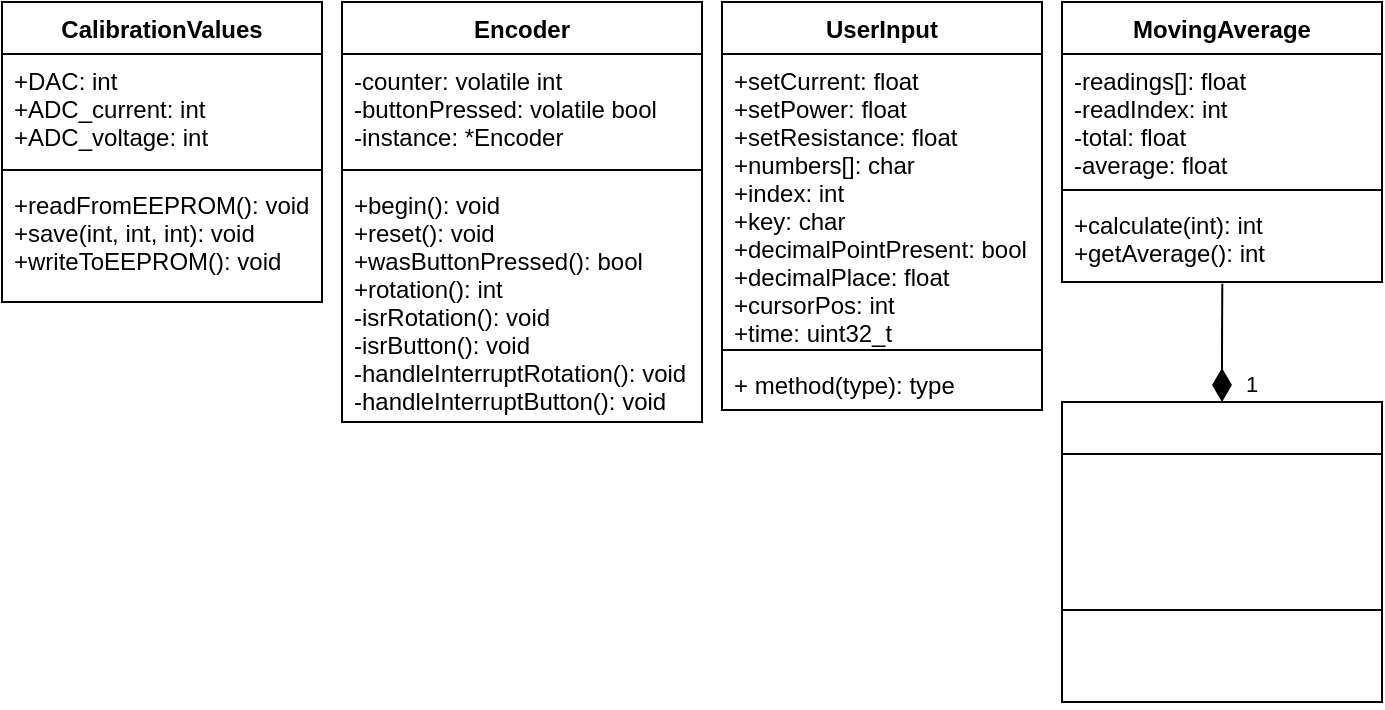 <mxfile>
    <diagram id="M2BFBASVa4sEkwWjOiuD" name="Strona-1">
        <mxGraphModel dx="460" dy="267" grid="1" gridSize="10" guides="1" tooltips="1" connect="1" arrows="1" fold="1" page="0" pageScale="1" pageWidth="827" pageHeight="1169" math="0" shadow="0">
            <root>
                <mxCell id="0"/>
                <mxCell id="1" parent="0"/>
                <mxCell id="3" value="CalibrationValues" style="swimlane;fontStyle=1;align=center;verticalAlign=top;childLayout=stackLayout;horizontal=1;startSize=26;horizontalStack=0;resizeParent=1;resizeParentMax=0;resizeLast=0;collapsible=1;marginBottom=0;" parent="1" vertex="1">
                    <mxGeometry x="20" y="10" width="160" height="150" as="geometry"/>
                </mxCell>
                <mxCell id="4" value="+DAC: int&#10;+ADC_current: int&#10;+ADC_voltage: int" style="text;strokeColor=none;fillColor=none;align=left;verticalAlign=top;spacingLeft=4;spacingRight=4;overflow=hidden;rotatable=0;points=[[0,0.5],[1,0.5]];portConstraint=eastwest;" parent="3" vertex="1">
                    <mxGeometry y="26" width="160" height="54" as="geometry"/>
                </mxCell>
                <mxCell id="5" value="" style="line;strokeWidth=1;fillColor=none;align=left;verticalAlign=middle;spacingTop=-1;spacingLeft=3;spacingRight=3;rotatable=0;labelPosition=right;points=[];portConstraint=eastwest;" parent="3" vertex="1">
                    <mxGeometry y="80" width="160" height="8" as="geometry"/>
                </mxCell>
                <mxCell id="6" value="+readFromEEPROM(): void&#10;+save(int, int, int): void&#10;+writeToEEPROM(): void" style="text;strokeColor=none;fillColor=none;align=left;verticalAlign=top;spacingLeft=4;spacingRight=4;overflow=hidden;rotatable=0;points=[[0,0.5],[1,0.5]];portConstraint=eastwest;" parent="3" vertex="1">
                    <mxGeometry y="88" width="160" height="62" as="geometry"/>
                </mxCell>
                <mxCell id="7" value="Encoder" style="swimlane;fontStyle=1;align=center;verticalAlign=top;childLayout=stackLayout;horizontal=1;startSize=26;horizontalStack=0;resizeParent=1;resizeParentMax=0;resizeLast=0;collapsible=1;marginBottom=0;" parent="1" vertex="1">
                    <mxGeometry x="190" y="10" width="180" height="210" as="geometry"/>
                </mxCell>
                <mxCell id="8" value="-counter: volatile int&#10;-buttonPressed: volatile bool&#10;-instance: *Encoder" style="text;strokeColor=none;fillColor=none;align=left;verticalAlign=top;spacingLeft=4;spacingRight=4;overflow=hidden;rotatable=0;points=[[0,0.5],[1,0.5]];portConstraint=eastwest;" parent="7" vertex="1">
                    <mxGeometry y="26" width="180" height="54" as="geometry"/>
                </mxCell>
                <mxCell id="9" value="" style="line;strokeWidth=1;fillColor=none;align=left;verticalAlign=middle;spacingTop=-1;spacingLeft=3;spacingRight=3;rotatable=0;labelPosition=right;points=[];portConstraint=eastwest;" parent="7" vertex="1">
                    <mxGeometry y="80" width="180" height="8" as="geometry"/>
                </mxCell>
                <mxCell id="10" value="+begin(): void&#10;+reset(): void&#10;+wasButtonPressed(): bool&#10;+rotation(): int&#10;-isrRotation(): void&#10;-isrButton(): void&#10;-handleInterruptRotation(): void&#10;-handleInterruptButton(): void" style="text;strokeColor=none;fillColor=none;align=left;verticalAlign=top;spacingLeft=4;spacingRight=4;overflow=hidden;rotatable=0;points=[[0,0.5],[1,0.5]];portConstraint=eastwest;" parent="7" vertex="1">
                    <mxGeometry y="88" width="180" height="122" as="geometry"/>
                </mxCell>
                <mxCell id="11" value="UserInput" style="swimlane;fontStyle=1;align=center;verticalAlign=top;childLayout=stackLayout;horizontal=1;startSize=26;horizontalStack=0;resizeParent=1;resizeParentMax=0;resizeLast=0;collapsible=1;marginBottom=0;" parent="1" vertex="1">
                    <mxGeometry x="380" y="10" width="160" height="204" as="geometry"/>
                </mxCell>
                <mxCell id="12" value="+setCurrent: float&#10;+setPower: float&#10;+setResistance: float&#10;+numbers[]: char&#10;+index: int&#10;+key: char&#10;+decimalPointPresent: bool&#10;+decimalPlace: float&#10;+cursorPos: int&#10;+time: uint32_t" style="text;strokeColor=none;fillColor=none;align=left;verticalAlign=top;spacingLeft=4;spacingRight=4;overflow=hidden;rotatable=0;points=[[0,0.5],[1,0.5]];portConstraint=eastwest;" parent="11" vertex="1">
                    <mxGeometry y="26" width="160" height="144" as="geometry"/>
                </mxCell>
                <mxCell id="13" value="" style="line;strokeWidth=1;fillColor=none;align=left;verticalAlign=middle;spacingTop=-1;spacingLeft=3;spacingRight=3;rotatable=0;labelPosition=right;points=[];portConstraint=eastwest;" parent="11" vertex="1">
                    <mxGeometry y="170" width="160" height="8" as="geometry"/>
                </mxCell>
                <mxCell id="14" value="+ method(type): type" style="text;strokeColor=none;fillColor=none;align=left;verticalAlign=top;spacingLeft=4;spacingRight=4;overflow=hidden;rotatable=0;points=[[0,0.5],[1,0.5]];portConstraint=eastwest;" parent="11" vertex="1">
                    <mxGeometry y="178" width="160" height="26" as="geometry"/>
                </mxCell>
                <mxCell id="15" value="MovingAverage" style="swimlane;fontStyle=1;align=center;verticalAlign=top;childLayout=stackLayout;horizontal=1;startSize=26;horizontalStack=0;resizeParent=1;resizeParentMax=0;resizeLast=0;collapsible=1;marginBottom=0;" parent="1" vertex="1">
                    <mxGeometry x="550" y="10" width="160" height="140" as="geometry"/>
                </mxCell>
                <mxCell id="16" value="-readings[]: float&#10;-readIndex: int&#10;-total: float&#10;-average: float" style="text;strokeColor=none;fillColor=none;align=left;verticalAlign=top;spacingLeft=4;spacingRight=4;overflow=hidden;rotatable=0;points=[[0,0.5],[1,0.5]];portConstraint=eastwest;" parent="15" vertex="1">
                    <mxGeometry y="26" width="160" height="64" as="geometry"/>
                </mxCell>
                <mxCell id="17" value="" style="line;strokeWidth=1;fillColor=none;align=left;verticalAlign=middle;spacingTop=-1;spacingLeft=3;spacingRight=3;rotatable=0;labelPosition=right;points=[];portConstraint=eastwest;" parent="15" vertex="1">
                    <mxGeometry y="90" width="160" height="8" as="geometry"/>
                </mxCell>
                <mxCell id="18" value="+calculate(int): int&#10;+getAverage(): int" style="text;strokeColor=none;fillColor=none;align=left;verticalAlign=top;spacingLeft=4;spacingRight=4;overflow=hidden;rotatable=0;points=[[0,0.5],[1,0.5]];portConstraint=eastwest;" parent="15" vertex="1">
                    <mxGeometry y="98" width="160" height="42" as="geometry"/>
                </mxCell>
                <mxCell id="21" value="Measurements" style="swimlane;fontStyle=1;align=center;verticalAlign=top;childLayout=stackLayout;horizontal=1;startSize=26;horizontalStack=0;resizeParent=1;resizeParentMax=0;resizeLast=0;collapsible=1;marginBottom=0;fontColor=#FFFFFF;" parent="1" vertex="1">
                    <mxGeometry x="550" y="210" width="160" height="150" as="geometry"/>
                </mxCell>
                <mxCell id="22" value="-reading: float&#10;-average: MovingAverage" style="text;strokeColor=none;fillColor=none;align=left;verticalAlign=top;spacingLeft=4;spacingRight=4;overflow=hidden;rotatable=0;points=[[0,0.5],[1,0.5]];portConstraint=eastwest;fontColor=#FFFFFF;" parent="21" vertex="1">
                    <mxGeometry y="26" width="160" height="74" as="geometry"/>
                </mxCell>
                <mxCell id="23" value="" style="line;strokeWidth=1;fillColor=none;align=left;verticalAlign=middle;spacingTop=-1;spacingLeft=3;spacingRight=3;rotatable=0;labelPosition=right;points=[];portConstraint=eastwest;fontColor=#990000;" parent="21" vertex="1">
                    <mxGeometry y="100" width="160" height="8" as="geometry"/>
                </mxCell>
                <mxCell id="24" value="+newReading(float): void&#10;+getAverage(): float" style="text;strokeColor=none;fillColor=none;align=left;verticalAlign=top;spacingLeft=4;spacingRight=4;overflow=hidden;rotatable=0;points=[[0,0.5],[1,0.5]];portConstraint=eastwest;fontColor=#FFFFFF;" parent="21" vertex="1">
                    <mxGeometry y="108" width="160" height="42" as="geometry"/>
                </mxCell>
                <mxCell id="26" value="1" style="endArrow=none;html=1;endSize=12;startArrow=diamondThin;startSize=14;startFill=1;edgeStyle=orthogonalEdgeStyle;align=left;verticalAlign=bottom;exitX=0.5;exitY=0;exitDx=0;exitDy=0;entryX=0.501;entryY=1.02;entryDx=0;entryDy=0;entryPerimeter=0;strokeColor=default;endFill=0;" edge="1" parent="1" source="21" target="18">
                    <mxGeometry x="-1" y="-10" relative="1" as="geometry">
                        <mxPoint x="400" y="210" as="sourcePoint"/>
                        <mxPoint x="670" y="170" as="targetPoint"/>
                        <mxPoint as="offset"/>
                    </mxGeometry>
                </mxCell>
            </root>
        </mxGraphModel>
    </diagram>
</mxfile>